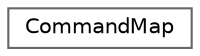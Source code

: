 digraph "Graphical Class Hierarchy"
{
 // INTERACTIVE_SVG=YES
 // LATEX_PDF_SIZE
  bgcolor="transparent";
  edge [fontname=Helvetica,fontsize=10,labelfontname=Helvetica,labelfontsize=10];
  node [fontname=Helvetica,fontsize=10,shape=box,height=0.2,width=0.4];
  rankdir="LR";
  Node0 [id="Node000000",label="CommandMap",height=0.2,width=0.4,color="grey40", fillcolor="white", style="filled",URL="$dd/d16/struct_command_map.html",tooltip="Call representing a mapping from a command name to a command ID."];
}
